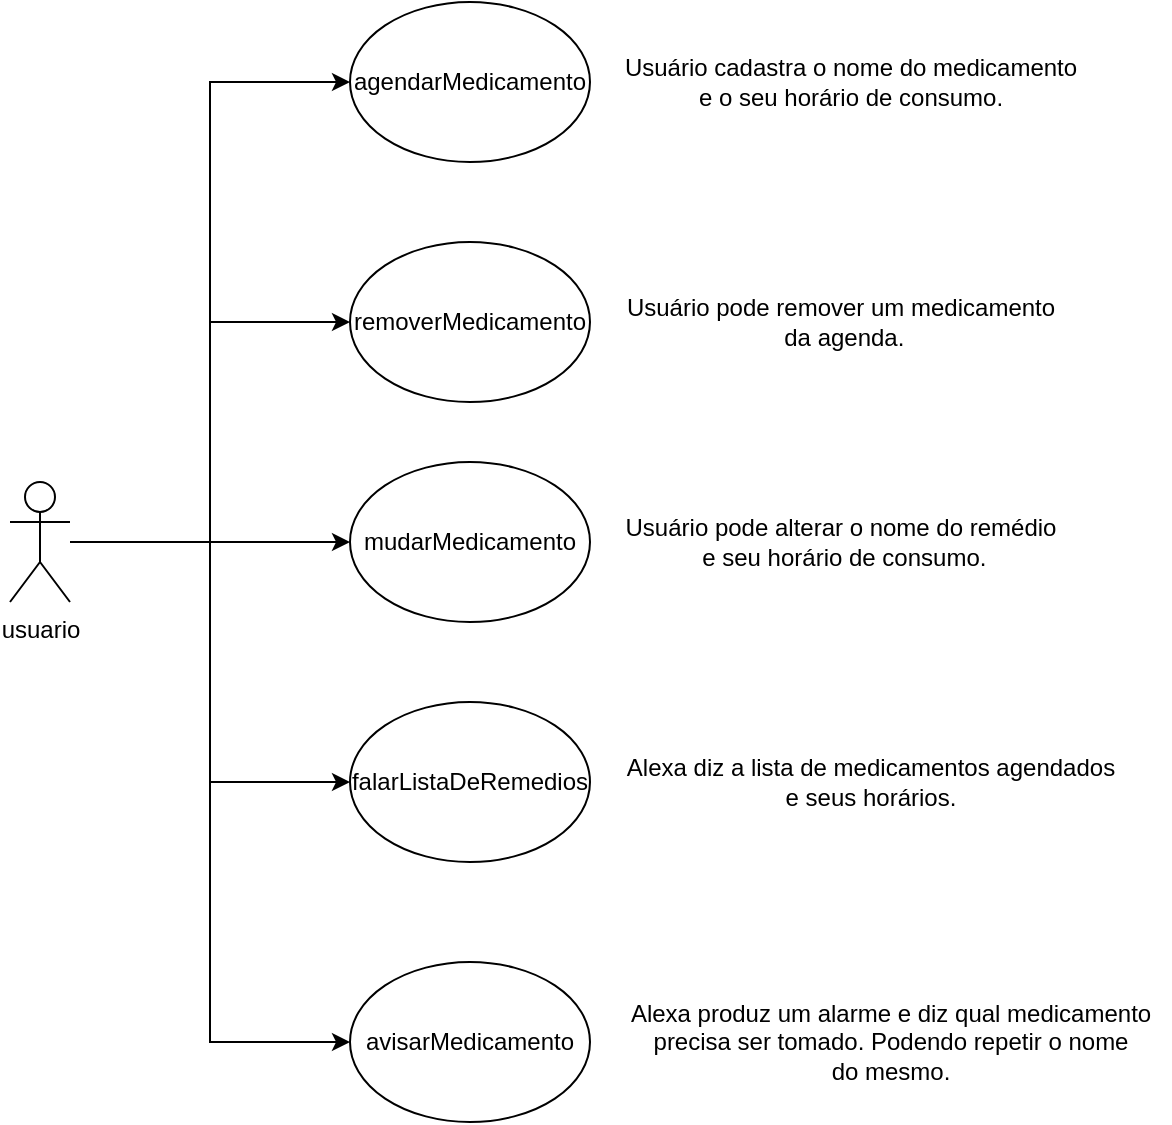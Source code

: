 <mxfile version="14.4.9" type="device"><diagram id="wmnDLZGdt3VGs4G6a9B6" name="Page-1"><mxGraphModel dx="1360" dy="777" grid="1" gridSize="10" guides="1" tooltips="1" connect="1" arrows="1" fold="1" page="1" pageScale="1" pageWidth="827" pageHeight="1169" background="#ffffff" math="0" shadow="0"><root><mxCell id="0"/><mxCell id="1" parent="0"/><mxCell id="3l6G_iqLWmO0TIT3N1t9-3" style="edgeStyle=orthogonalEdgeStyle;rounded=0;orthogonalLoop=1;jettySize=auto;html=1;entryX=0;entryY=0.5;entryDx=0;entryDy=0;" parent="1" source="3l6G_iqLWmO0TIT3N1t9-1" target="3l6G_iqLWmO0TIT3N1t9-2" edge="1"><mxGeometry relative="1" as="geometry"/></mxCell><mxCell id="3l6G_iqLWmO0TIT3N1t9-7" style="edgeStyle=orthogonalEdgeStyle;rounded=0;orthogonalLoop=1;jettySize=auto;html=1;entryX=0;entryY=0.5;entryDx=0;entryDy=0;" parent="1" source="3l6G_iqLWmO0TIT3N1t9-1" target="3l6G_iqLWmO0TIT3N1t9-6" edge="1"><mxGeometry relative="1" as="geometry"/></mxCell><mxCell id="3l6G_iqLWmO0TIT3N1t9-8" style="edgeStyle=orthogonalEdgeStyle;rounded=0;orthogonalLoop=1;jettySize=auto;html=1;entryX=0;entryY=0.5;entryDx=0;entryDy=0;" parent="1" source="3l6G_iqLWmO0TIT3N1t9-1" target="3l6G_iqLWmO0TIT3N1t9-9" edge="1"><mxGeometry relative="1" as="geometry"><mxPoint x="204" y="340.0" as="targetPoint"/></mxGeometry></mxCell><mxCell id="3l6G_iqLWmO0TIT3N1t9-14" style="edgeStyle=orthogonalEdgeStyle;rounded=0;orthogonalLoop=1;jettySize=auto;html=1;entryX=0;entryY=0.5;entryDx=0;entryDy=0;" parent="1" source="3l6G_iqLWmO0TIT3N1t9-1" target="3l6G_iqLWmO0TIT3N1t9-4" edge="1"><mxGeometry relative="1" as="geometry"/></mxCell><mxCell id="Mq1PiRZsNMI5g_CdZj7u-3" style="edgeStyle=orthogonalEdgeStyle;rounded=0;orthogonalLoop=1;jettySize=auto;html=1;entryX=0;entryY=0.5;entryDx=0;entryDy=0;" edge="1" parent="1" source="3l6G_iqLWmO0TIT3N1t9-1" target="Mq1PiRZsNMI5g_CdZj7u-1"><mxGeometry relative="1" as="geometry"/></mxCell><mxCell id="3l6G_iqLWmO0TIT3N1t9-1" value="usuario" style="shape=umlActor;verticalLabelPosition=bottom;verticalAlign=top;html=1;outlineConnect=0;" parent="1" vertex="1"><mxGeometry x="134" y="300" width="30" height="60" as="geometry"/></mxCell><mxCell id="3l6G_iqLWmO0TIT3N1t9-2" value="agendarMedicamento" style="ellipse;whiteSpace=wrap;html=1;" parent="1" vertex="1"><mxGeometry x="304" y="60" width="120" height="80" as="geometry"/></mxCell><mxCell id="3l6G_iqLWmO0TIT3N1t9-4" value="removerMedicamento" style="ellipse;whiteSpace=wrap;html=1;" parent="1" vertex="1"><mxGeometry x="304" y="180" width="120" height="80" as="geometry"/></mxCell><mxCell id="3l6G_iqLWmO0TIT3N1t9-6" value="mudarMedicamento" style="ellipse;whiteSpace=wrap;html=1;" parent="1" vertex="1"><mxGeometry x="304" y="290" width="120" height="80" as="geometry"/></mxCell><mxCell id="3l6G_iqLWmO0TIT3N1t9-9" value="&lt;span&gt;falarListaDeRemedios&lt;/span&gt;" style="ellipse;whiteSpace=wrap;html=1;" parent="1" vertex="1"><mxGeometry x="304" y="410" width="120" height="80" as="geometry"/></mxCell><mxCell id="3l6G_iqLWmO0TIT3N1t9-13" value="Usuário cadastra o nome do medicamento&lt;br&gt;e o seu horário de consumo." style="text;html=1;align=center;verticalAlign=middle;resizable=0;points=[];autosize=1;" parent="1" vertex="1"><mxGeometry x="434" y="85" width="240" height="30" as="geometry"/></mxCell><mxCell id="3l6G_iqLWmO0TIT3N1t9-15" value="Usuário pode remover um medicamento&lt;br&gt;&amp;nbsp;da agenda." style="text;html=1;align=center;verticalAlign=middle;resizable=0;points=[];autosize=1;" parent="1" vertex="1"><mxGeometry x="434" y="205" width="230" height="30" as="geometry"/></mxCell><mxCell id="_CudBr9GbIkSensZrj-J-1" value="Usuário pode alterar o nome do remédio&lt;br&gt;&amp;nbsp;e seu horário de consumo." style="text;html=1;align=center;verticalAlign=middle;resizable=0;points=[];autosize=1;" parent="1" vertex="1"><mxGeometry x="434" y="315" width="230" height="30" as="geometry"/></mxCell><mxCell id="_CudBr9GbIkSensZrj-J-2" value="Alexa diz a lista de medicamentos agendados&lt;br&gt;e seus horários." style="text;html=1;align=center;verticalAlign=middle;resizable=0;points=[];autosize=1;" parent="1" vertex="1"><mxGeometry x="434" y="435" width="260" height="30" as="geometry"/></mxCell><mxCell id="Mq1PiRZsNMI5g_CdZj7u-1" value="&lt;span&gt;avisarMedicamento&lt;/span&gt;" style="ellipse;whiteSpace=wrap;html=1;" vertex="1" parent="1"><mxGeometry x="304" y="540" width="120" height="80" as="geometry"/></mxCell><mxCell id="Mq1PiRZsNMI5g_CdZj7u-2" value="Alexa produz um alarme e diz qual medicamento&lt;br&gt;precisa ser tomado. Podendo repetir o nome&lt;br&gt;do mesmo." style="text;html=1;align=center;verticalAlign=middle;resizable=0;points=[];autosize=1;" vertex="1" parent="1"><mxGeometry x="434" y="555" width="280" height="50" as="geometry"/></mxCell></root></mxGraphModel></diagram></mxfile>